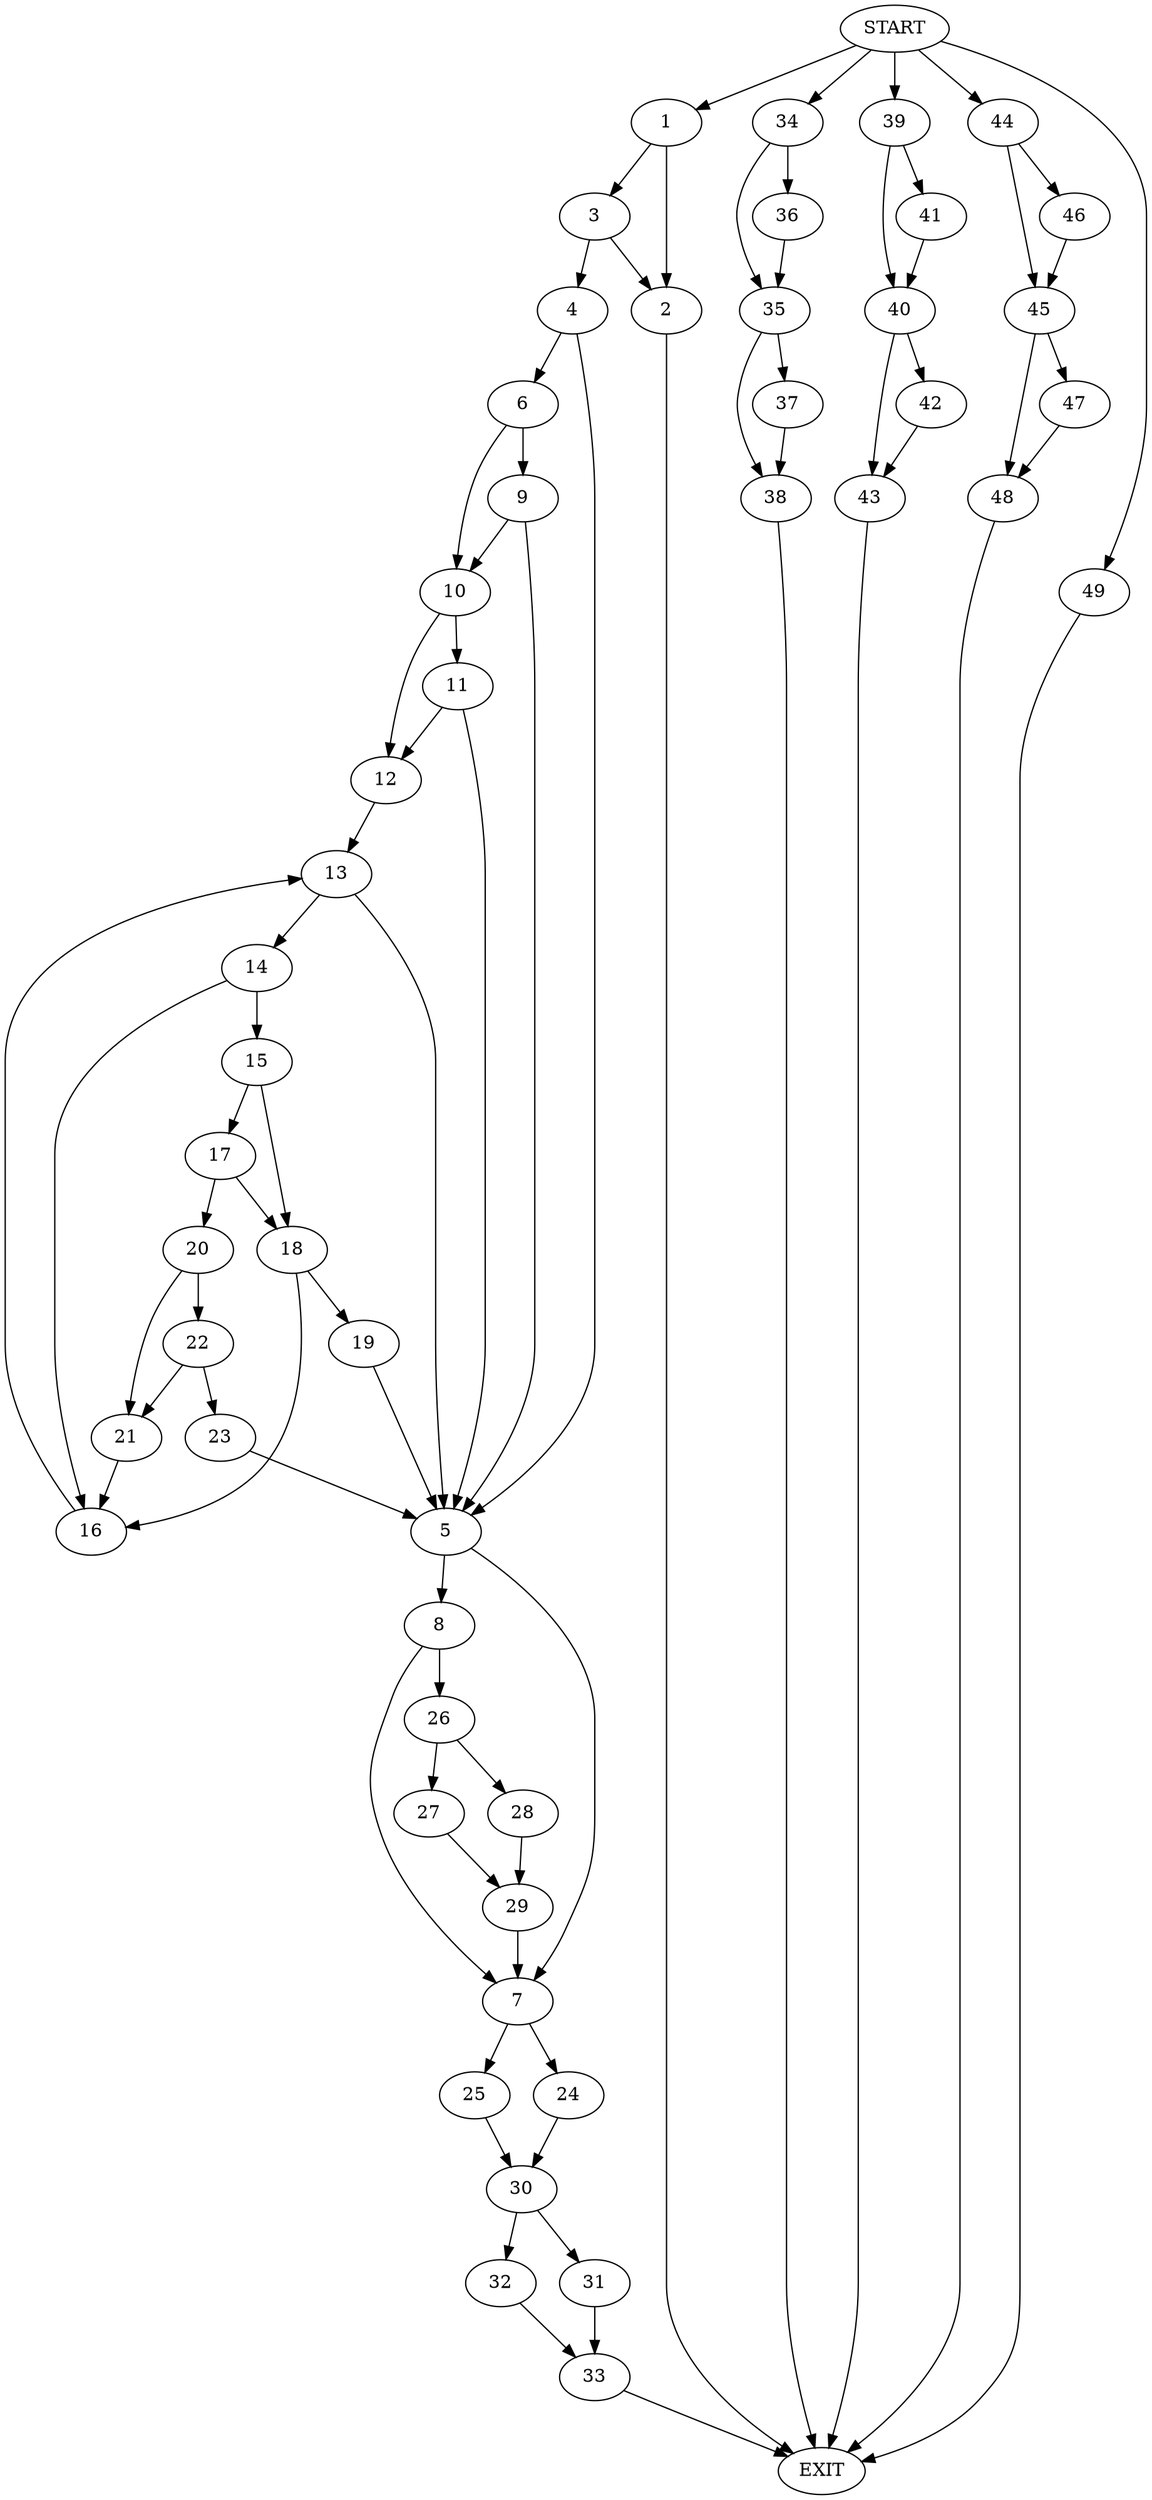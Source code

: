 digraph {
0 [label="START"]
50 [label="EXIT"]
0 -> 1
1 -> 2
1 -> 3
2 -> 50
3 -> 2
3 -> 4
4 -> 5
4 -> 6
5 -> 7
5 -> 8
6 -> 9
6 -> 10
9 -> 5
9 -> 10
10 -> 11
10 -> 12
12 -> 13
11 -> 5
11 -> 12
13 -> 5
13 -> 14
14 -> 15
14 -> 16
15 -> 17
15 -> 18
16 -> 13
18 -> 19
18 -> 16
17 -> 18
17 -> 20
20 -> 21
20 -> 22
22 -> 21
22 -> 23
21 -> 16
23 -> 5
19 -> 5
7 -> 24
7 -> 25
8 -> 7
8 -> 26
26 -> 27
26 -> 28
27 -> 29
28 -> 29
29 -> 7
24 -> 30
25 -> 30
30 -> 31
30 -> 32
31 -> 33
32 -> 33
33 -> 50
0 -> 34
34 -> 35
34 -> 36
35 -> 37
35 -> 38
36 -> 35
37 -> 38
38 -> 50
0 -> 39
39 -> 40
39 -> 41
41 -> 40
40 -> 42
40 -> 43
43 -> 50
42 -> 43
0 -> 44
44 -> 45
44 -> 46
46 -> 45
45 -> 47
45 -> 48
47 -> 48
48 -> 50
0 -> 49
49 -> 50
}
